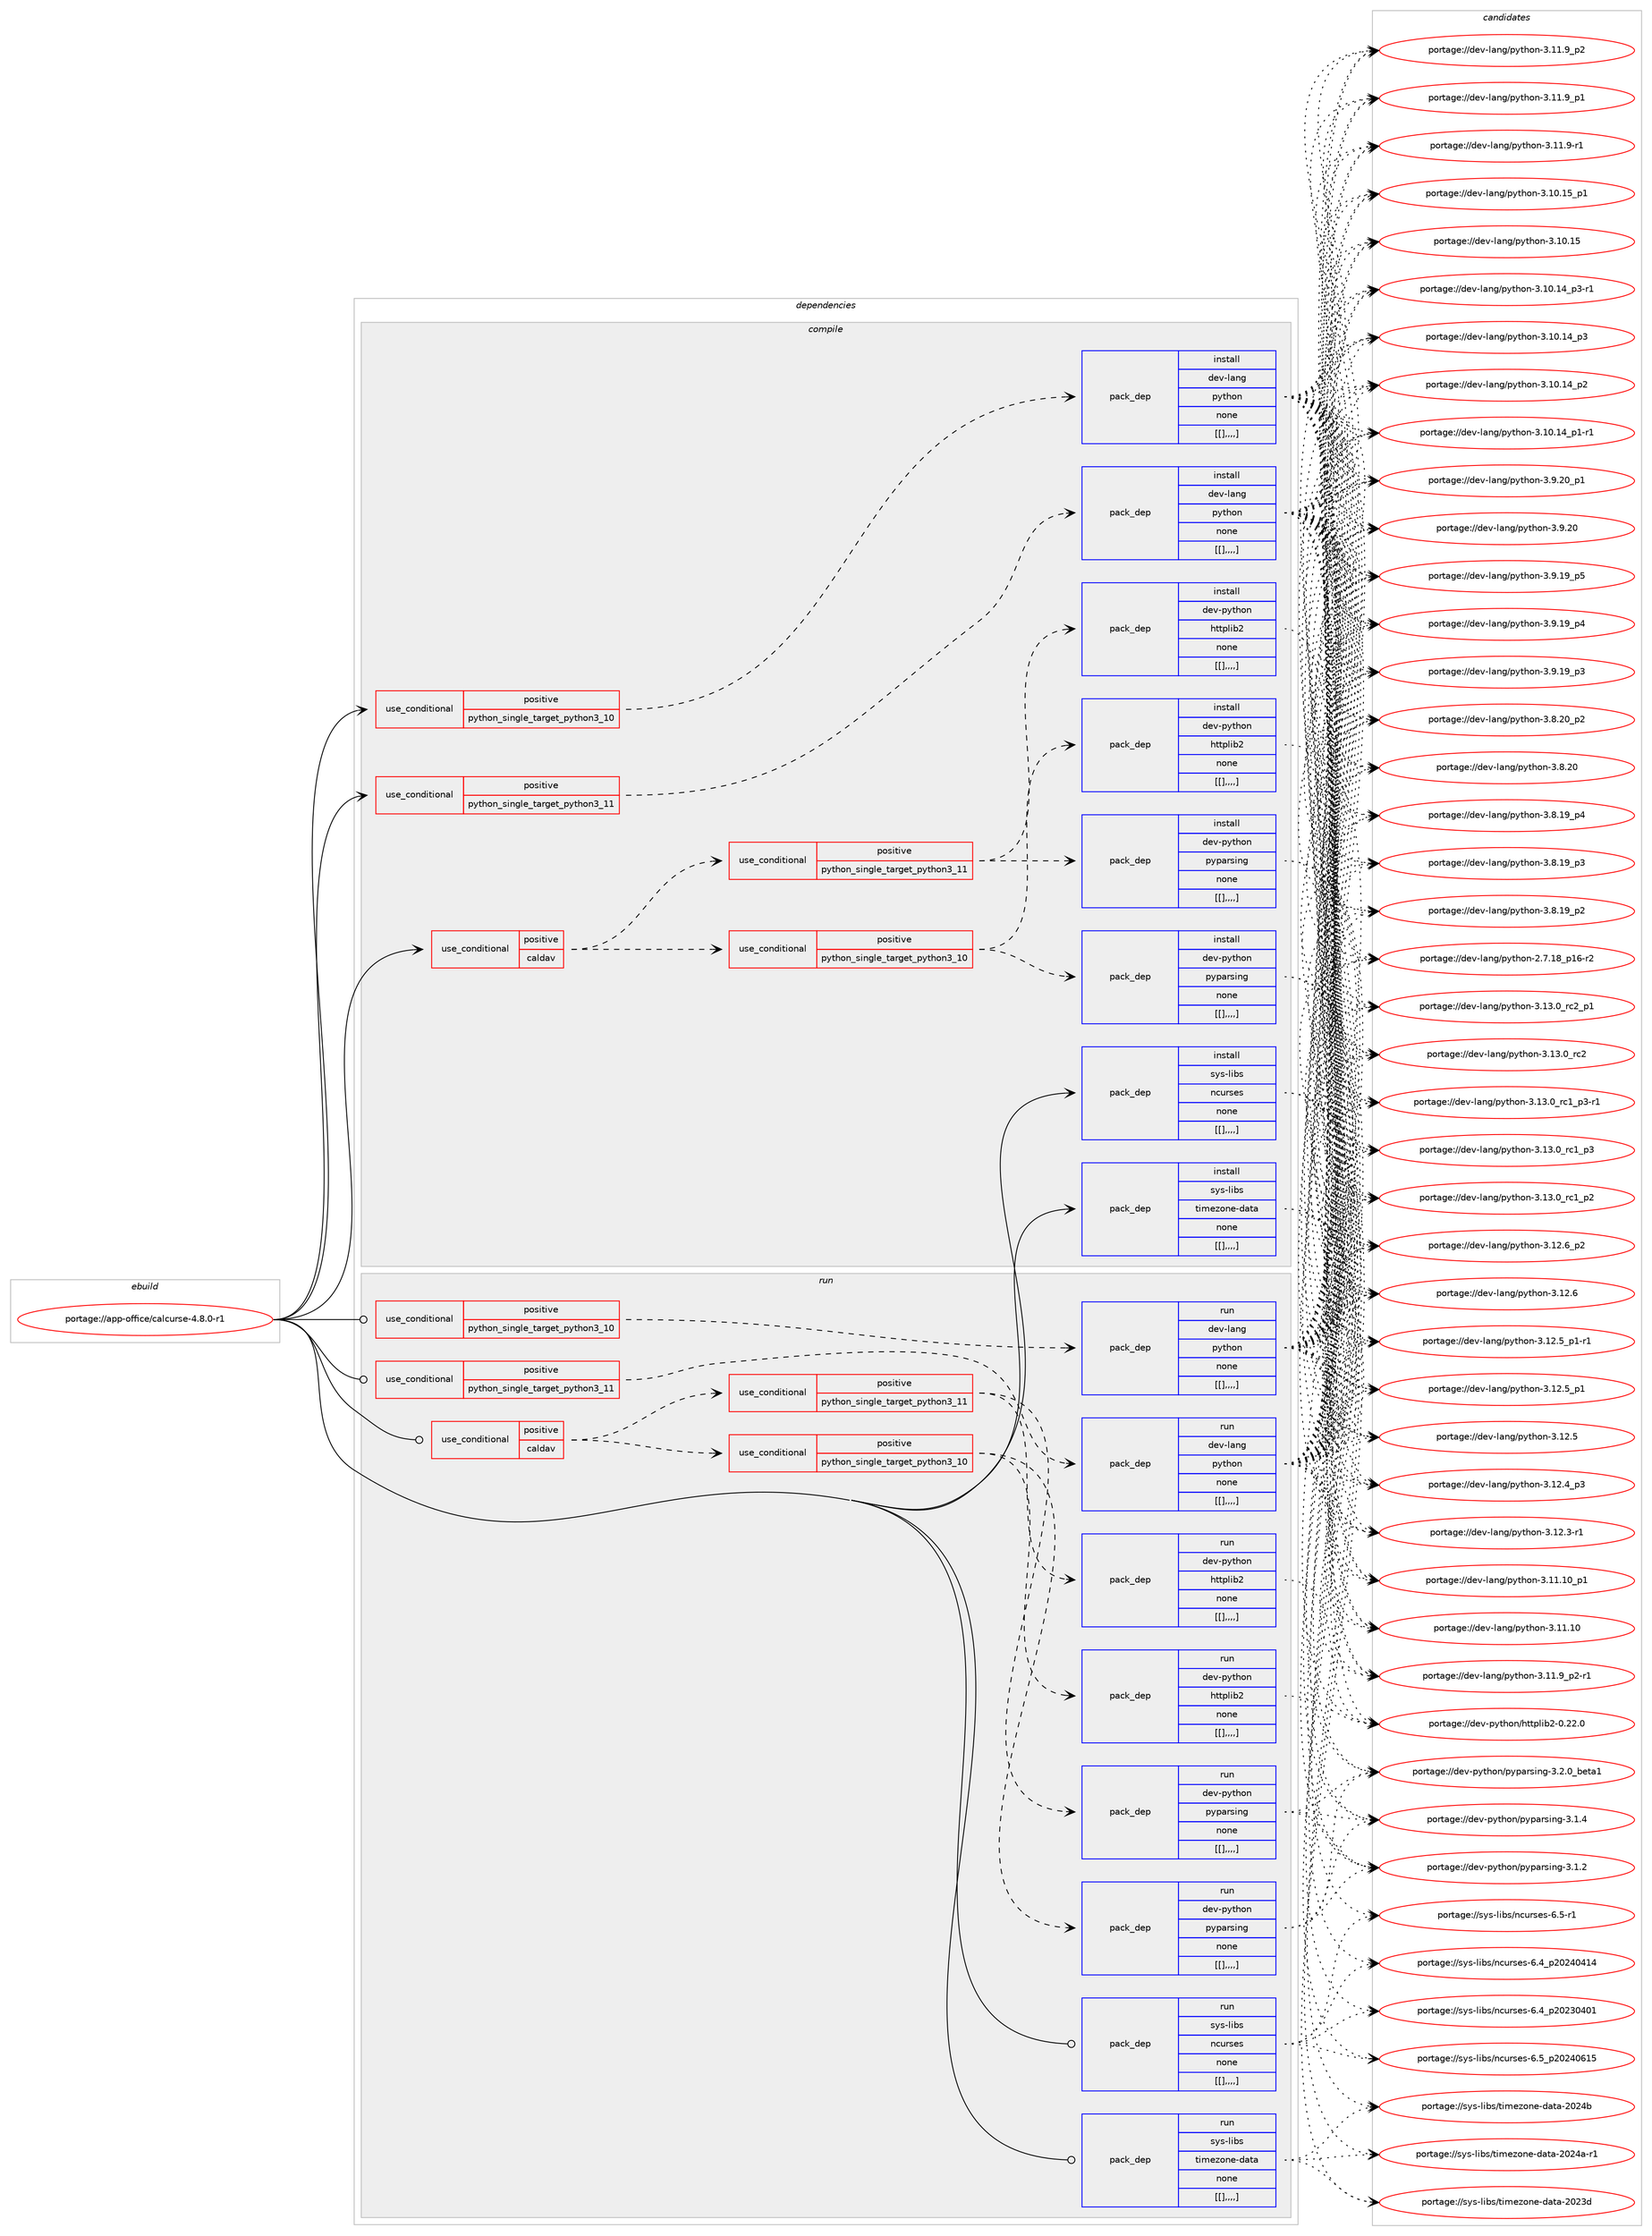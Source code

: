 digraph prolog {

# *************
# Graph options
# *************

newrank=true;
concentrate=true;
compound=true;
graph [rankdir=LR,fontname=Helvetica,fontsize=10,ranksep=1.5];#, ranksep=2.5, nodesep=0.2];
edge  [arrowhead=vee];
node  [fontname=Helvetica,fontsize=10];

# **********
# The ebuild
# **********

subgraph cluster_leftcol {
color=gray;
label=<<i>ebuild</i>>;
id [label="portage://app-office/calcurse-4.8.0-r1", color=red, width=4, href="../app-office/calcurse-4.8.0-r1.svg"];
}

# ****************
# The dependencies
# ****************

subgraph cluster_midcol {
color=gray;
label=<<i>dependencies</i>>;
subgraph cluster_compile {
fillcolor="#eeeeee";
style=filled;
label=<<i>compile</i>>;
subgraph cond13401 {
dependency45764 [label=<<TABLE BORDER="0" CELLBORDER="1" CELLSPACING="0" CELLPADDING="4"><TR><TD ROWSPAN="3" CELLPADDING="10">use_conditional</TD></TR><TR><TD>positive</TD></TR><TR><TD>caldav</TD></TR></TABLE>>, shape=none, color=red];
subgraph cond13402 {
dependency45765 [label=<<TABLE BORDER="0" CELLBORDER="1" CELLSPACING="0" CELLPADDING="4"><TR><TD ROWSPAN="3" CELLPADDING="10">use_conditional</TD></TR><TR><TD>positive</TD></TR><TR><TD>python_single_target_python3_10</TD></TR></TABLE>>, shape=none, color=red];
subgraph pack31955 {
dependency45766 [label=<<TABLE BORDER="0" CELLBORDER="1" CELLSPACING="0" CELLPADDING="4" WIDTH="220"><TR><TD ROWSPAN="6" CELLPADDING="30">pack_dep</TD></TR><TR><TD WIDTH="110">install</TD></TR><TR><TD>dev-python</TD></TR><TR><TD>httplib2</TD></TR><TR><TD>none</TD></TR><TR><TD>[[],,,,]</TD></TR></TABLE>>, shape=none, color=blue];
}
dependency45765:e -> dependency45766:w [weight=20,style="dashed",arrowhead="vee"];
subgraph pack31956 {
dependency45767 [label=<<TABLE BORDER="0" CELLBORDER="1" CELLSPACING="0" CELLPADDING="4" WIDTH="220"><TR><TD ROWSPAN="6" CELLPADDING="30">pack_dep</TD></TR><TR><TD WIDTH="110">install</TD></TR><TR><TD>dev-python</TD></TR><TR><TD>pyparsing</TD></TR><TR><TD>none</TD></TR><TR><TD>[[],,,,]</TD></TR></TABLE>>, shape=none, color=blue];
}
dependency45765:e -> dependency45767:w [weight=20,style="dashed",arrowhead="vee"];
}
dependency45764:e -> dependency45765:w [weight=20,style="dashed",arrowhead="vee"];
subgraph cond13403 {
dependency45768 [label=<<TABLE BORDER="0" CELLBORDER="1" CELLSPACING="0" CELLPADDING="4"><TR><TD ROWSPAN="3" CELLPADDING="10">use_conditional</TD></TR><TR><TD>positive</TD></TR><TR><TD>python_single_target_python3_11</TD></TR></TABLE>>, shape=none, color=red];
subgraph pack31957 {
dependency45769 [label=<<TABLE BORDER="0" CELLBORDER="1" CELLSPACING="0" CELLPADDING="4" WIDTH="220"><TR><TD ROWSPAN="6" CELLPADDING="30">pack_dep</TD></TR><TR><TD WIDTH="110">install</TD></TR><TR><TD>dev-python</TD></TR><TR><TD>httplib2</TD></TR><TR><TD>none</TD></TR><TR><TD>[[],,,,]</TD></TR></TABLE>>, shape=none, color=blue];
}
dependency45768:e -> dependency45769:w [weight=20,style="dashed",arrowhead="vee"];
subgraph pack31958 {
dependency45770 [label=<<TABLE BORDER="0" CELLBORDER="1" CELLSPACING="0" CELLPADDING="4" WIDTH="220"><TR><TD ROWSPAN="6" CELLPADDING="30">pack_dep</TD></TR><TR><TD WIDTH="110">install</TD></TR><TR><TD>dev-python</TD></TR><TR><TD>pyparsing</TD></TR><TR><TD>none</TD></TR><TR><TD>[[],,,,]</TD></TR></TABLE>>, shape=none, color=blue];
}
dependency45768:e -> dependency45770:w [weight=20,style="dashed",arrowhead="vee"];
}
dependency45764:e -> dependency45768:w [weight=20,style="dashed",arrowhead="vee"];
}
id:e -> dependency45764:w [weight=20,style="solid",arrowhead="vee"];
subgraph cond13404 {
dependency45771 [label=<<TABLE BORDER="0" CELLBORDER="1" CELLSPACING="0" CELLPADDING="4"><TR><TD ROWSPAN="3" CELLPADDING="10">use_conditional</TD></TR><TR><TD>positive</TD></TR><TR><TD>python_single_target_python3_10</TD></TR></TABLE>>, shape=none, color=red];
subgraph pack31959 {
dependency45772 [label=<<TABLE BORDER="0" CELLBORDER="1" CELLSPACING="0" CELLPADDING="4" WIDTH="220"><TR><TD ROWSPAN="6" CELLPADDING="30">pack_dep</TD></TR><TR><TD WIDTH="110">install</TD></TR><TR><TD>dev-lang</TD></TR><TR><TD>python</TD></TR><TR><TD>none</TD></TR><TR><TD>[[],,,,]</TD></TR></TABLE>>, shape=none, color=blue];
}
dependency45771:e -> dependency45772:w [weight=20,style="dashed",arrowhead="vee"];
}
id:e -> dependency45771:w [weight=20,style="solid",arrowhead="vee"];
subgraph cond13405 {
dependency45773 [label=<<TABLE BORDER="0" CELLBORDER="1" CELLSPACING="0" CELLPADDING="4"><TR><TD ROWSPAN="3" CELLPADDING="10">use_conditional</TD></TR><TR><TD>positive</TD></TR><TR><TD>python_single_target_python3_11</TD></TR></TABLE>>, shape=none, color=red];
subgraph pack31960 {
dependency45774 [label=<<TABLE BORDER="0" CELLBORDER="1" CELLSPACING="0" CELLPADDING="4" WIDTH="220"><TR><TD ROWSPAN="6" CELLPADDING="30">pack_dep</TD></TR><TR><TD WIDTH="110">install</TD></TR><TR><TD>dev-lang</TD></TR><TR><TD>python</TD></TR><TR><TD>none</TD></TR><TR><TD>[[],,,,]</TD></TR></TABLE>>, shape=none, color=blue];
}
dependency45773:e -> dependency45774:w [weight=20,style="dashed",arrowhead="vee"];
}
id:e -> dependency45773:w [weight=20,style="solid",arrowhead="vee"];
subgraph pack31961 {
dependency45775 [label=<<TABLE BORDER="0" CELLBORDER="1" CELLSPACING="0" CELLPADDING="4" WIDTH="220"><TR><TD ROWSPAN="6" CELLPADDING="30">pack_dep</TD></TR><TR><TD WIDTH="110">install</TD></TR><TR><TD>sys-libs</TD></TR><TR><TD>ncurses</TD></TR><TR><TD>none</TD></TR><TR><TD>[[],,,,]</TD></TR></TABLE>>, shape=none, color=blue];
}
id:e -> dependency45775:w [weight=20,style="solid",arrowhead="vee"];
subgraph pack31962 {
dependency45776 [label=<<TABLE BORDER="0" CELLBORDER="1" CELLSPACING="0" CELLPADDING="4" WIDTH="220"><TR><TD ROWSPAN="6" CELLPADDING="30">pack_dep</TD></TR><TR><TD WIDTH="110">install</TD></TR><TR><TD>sys-libs</TD></TR><TR><TD>timezone-data</TD></TR><TR><TD>none</TD></TR><TR><TD>[[],,,,]</TD></TR></TABLE>>, shape=none, color=blue];
}
id:e -> dependency45776:w [weight=20,style="solid",arrowhead="vee"];
}
subgraph cluster_compileandrun {
fillcolor="#eeeeee";
style=filled;
label=<<i>compile and run</i>>;
}
subgraph cluster_run {
fillcolor="#eeeeee";
style=filled;
label=<<i>run</i>>;
subgraph cond13406 {
dependency45777 [label=<<TABLE BORDER="0" CELLBORDER="1" CELLSPACING="0" CELLPADDING="4"><TR><TD ROWSPAN="3" CELLPADDING="10">use_conditional</TD></TR><TR><TD>positive</TD></TR><TR><TD>caldav</TD></TR></TABLE>>, shape=none, color=red];
subgraph cond13407 {
dependency45778 [label=<<TABLE BORDER="0" CELLBORDER="1" CELLSPACING="0" CELLPADDING="4"><TR><TD ROWSPAN="3" CELLPADDING="10">use_conditional</TD></TR><TR><TD>positive</TD></TR><TR><TD>python_single_target_python3_10</TD></TR></TABLE>>, shape=none, color=red];
subgraph pack31963 {
dependency45779 [label=<<TABLE BORDER="0" CELLBORDER="1" CELLSPACING="0" CELLPADDING="4" WIDTH="220"><TR><TD ROWSPAN="6" CELLPADDING="30">pack_dep</TD></TR><TR><TD WIDTH="110">run</TD></TR><TR><TD>dev-python</TD></TR><TR><TD>httplib2</TD></TR><TR><TD>none</TD></TR><TR><TD>[[],,,,]</TD></TR></TABLE>>, shape=none, color=blue];
}
dependency45778:e -> dependency45779:w [weight=20,style="dashed",arrowhead="vee"];
subgraph pack31964 {
dependency45780 [label=<<TABLE BORDER="0" CELLBORDER="1" CELLSPACING="0" CELLPADDING="4" WIDTH="220"><TR><TD ROWSPAN="6" CELLPADDING="30">pack_dep</TD></TR><TR><TD WIDTH="110">run</TD></TR><TR><TD>dev-python</TD></TR><TR><TD>pyparsing</TD></TR><TR><TD>none</TD></TR><TR><TD>[[],,,,]</TD></TR></TABLE>>, shape=none, color=blue];
}
dependency45778:e -> dependency45780:w [weight=20,style="dashed",arrowhead="vee"];
}
dependency45777:e -> dependency45778:w [weight=20,style="dashed",arrowhead="vee"];
subgraph cond13408 {
dependency45781 [label=<<TABLE BORDER="0" CELLBORDER="1" CELLSPACING="0" CELLPADDING="4"><TR><TD ROWSPAN="3" CELLPADDING="10">use_conditional</TD></TR><TR><TD>positive</TD></TR><TR><TD>python_single_target_python3_11</TD></TR></TABLE>>, shape=none, color=red];
subgraph pack31965 {
dependency45782 [label=<<TABLE BORDER="0" CELLBORDER="1" CELLSPACING="0" CELLPADDING="4" WIDTH="220"><TR><TD ROWSPAN="6" CELLPADDING="30">pack_dep</TD></TR><TR><TD WIDTH="110">run</TD></TR><TR><TD>dev-python</TD></TR><TR><TD>httplib2</TD></TR><TR><TD>none</TD></TR><TR><TD>[[],,,,]</TD></TR></TABLE>>, shape=none, color=blue];
}
dependency45781:e -> dependency45782:w [weight=20,style="dashed",arrowhead="vee"];
subgraph pack31966 {
dependency45783 [label=<<TABLE BORDER="0" CELLBORDER="1" CELLSPACING="0" CELLPADDING="4" WIDTH="220"><TR><TD ROWSPAN="6" CELLPADDING="30">pack_dep</TD></TR><TR><TD WIDTH="110">run</TD></TR><TR><TD>dev-python</TD></TR><TR><TD>pyparsing</TD></TR><TR><TD>none</TD></TR><TR><TD>[[],,,,]</TD></TR></TABLE>>, shape=none, color=blue];
}
dependency45781:e -> dependency45783:w [weight=20,style="dashed",arrowhead="vee"];
}
dependency45777:e -> dependency45781:w [weight=20,style="dashed",arrowhead="vee"];
}
id:e -> dependency45777:w [weight=20,style="solid",arrowhead="odot"];
subgraph cond13409 {
dependency45784 [label=<<TABLE BORDER="0" CELLBORDER="1" CELLSPACING="0" CELLPADDING="4"><TR><TD ROWSPAN="3" CELLPADDING="10">use_conditional</TD></TR><TR><TD>positive</TD></TR><TR><TD>python_single_target_python3_10</TD></TR></TABLE>>, shape=none, color=red];
subgraph pack31967 {
dependency45785 [label=<<TABLE BORDER="0" CELLBORDER="1" CELLSPACING="0" CELLPADDING="4" WIDTH="220"><TR><TD ROWSPAN="6" CELLPADDING="30">pack_dep</TD></TR><TR><TD WIDTH="110">run</TD></TR><TR><TD>dev-lang</TD></TR><TR><TD>python</TD></TR><TR><TD>none</TD></TR><TR><TD>[[],,,,]</TD></TR></TABLE>>, shape=none, color=blue];
}
dependency45784:e -> dependency45785:w [weight=20,style="dashed",arrowhead="vee"];
}
id:e -> dependency45784:w [weight=20,style="solid",arrowhead="odot"];
subgraph cond13410 {
dependency45786 [label=<<TABLE BORDER="0" CELLBORDER="1" CELLSPACING="0" CELLPADDING="4"><TR><TD ROWSPAN="3" CELLPADDING="10">use_conditional</TD></TR><TR><TD>positive</TD></TR><TR><TD>python_single_target_python3_11</TD></TR></TABLE>>, shape=none, color=red];
subgraph pack31968 {
dependency45787 [label=<<TABLE BORDER="0" CELLBORDER="1" CELLSPACING="0" CELLPADDING="4" WIDTH="220"><TR><TD ROWSPAN="6" CELLPADDING="30">pack_dep</TD></TR><TR><TD WIDTH="110">run</TD></TR><TR><TD>dev-lang</TD></TR><TR><TD>python</TD></TR><TR><TD>none</TD></TR><TR><TD>[[],,,,]</TD></TR></TABLE>>, shape=none, color=blue];
}
dependency45786:e -> dependency45787:w [weight=20,style="dashed",arrowhead="vee"];
}
id:e -> dependency45786:w [weight=20,style="solid",arrowhead="odot"];
subgraph pack31969 {
dependency45788 [label=<<TABLE BORDER="0" CELLBORDER="1" CELLSPACING="0" CELLPADDING="4" WIDTH="220"><TR><TD ROWSPAN="6" CELLPADDING="30">pack_dep</TD></TR><TR><TD WIDTH="110">run</TD></TR><TR><TD>sys-libs</TD></TR><TR><TD>ncurses</TD></TR><TR><TD>none</TD></TR><TR><TD>[[],,,,]</TD></TR></TABLE>>, shape=none, color=blue];
}
id:e -> dependency45788:w [weight=20,style="solid",arrowhead="odot"];
subgraph pack31970 {
dependency45789 [label=<<TABLE BORDER="0" CELLBORDER="1" CELLSPACING="0" CELLPADDING="4" WIDTH="220"><TR><TD ROWSPAN="6" CELLPADDING="30">pack_dep</TD></TR><TR><TD WIDTH="110">run</TD></TR><TR><TD>sys-libs</TD></TR><TR><TD>timezone-data</TD></TR><TR><TD>none</TD></TR><TR><TD>[[],,,,]</TD></TR></TABLE>>, shape=none, color=blue];
}
id:e -> dependency45789:w [weight=20,style="solid",arrowhead="odot"];
}
}

# **************
# The candidates
# **************

subgraph cluster_choices {
rank=same;
color=gray;
label=<<i>candidates</i>>;

subgraph choice31955 {
color=black;
nodesep=1;
choice1001011184511212111610411111047104116116112108105985045484650504648 [label="portage://dev-python/httplib2-0.22.0", color=red, width=4,href="../dev-python/httplib2-0.22.0.svg"];
dependency45766:e -> choice1001011184511212111610411111047104116116112108105985045484650504648:w [style=dotted,weight="100"];
}
subgraph choice31956 {
color=black;
nodesep=1;
choice10010111845112121116104111110471121211129711411510511010345514650464895981011169749 [label="portage://dev-python/pyparsing-3.2.0_beta1", color=red, width=4,href="../dev-python/pyparsing-3.2.0_beta1.svg"];
choice100101118451121211161041111104711212111297114115105110103455146494652 [label="portage://dev-python/pyparsing-3.1.4", color=red, width=4,href="../dev-python/pyparsing-3.1.4.svg"];
choice100101118451121211161041111104711212111297114115105110103455146494650 [label="portage://dev-python/pyparsing-3.1.2", color=red, width=4,href="../dev-python/pyparsing-3.1.2.svg"];
dependency45767:e -> choice10010111845112121116104111110471121211129711411510511010345514650464895981011169749:w [style=dotted,weight="100"];
dependency45767:e -> choice100101118451121211161041111104711212111297114115105110103455146494652:w [style=dotted,weight="100"];
dependency45767:e -> choice100101118451121211161041111104711212111297114115105110103455146494650:w [style=dotted,weight="100"];
}
subgraph choice31957 {
color=black;
nodesep=1;
choice1001011184511212111610411111047104116116112108105985045484650504648 [label="portage://dev-python/httplib2-0.22.0", color=red, width=4,href="../dev-python/httplib2-0.22.0.svg"];
dependency45769:e -> choice1001011184511212111610411111047104116116112108105985045484650504648:w [style=dotted,weight="100"];
}
subgraph choice31958 {
color=black;
nodesep=1;
choice10010111845112121116104111110471121211129711411510511010345514650464895981011169749 [label="portage://dev-python/pyparsing-3.2.0_beta1", color=red, width=4,href="../dev-python/pyparsing-3.2.0_beta1.svg"];
choice100101118451121211161041111104711212111297114115105110103455146494652 [label="portage://dev-python/pyparsing-3.1.4", color=red, width=4,href="../dev-python/pyparsing-3.1.4.svg"];
choice100101118451121211161041111104711212111297114115105110103455146494650 [label="portage://dev-python/pyparsing-3.1.2", color=red, width=4,href="../dev-python/pyparsing-3.1.2.svg"];
dependency45770:e -> choice10010111845112121116104111110471121211129711411510511010345514650464895981011169749:w [style=dotted,weight="100"];
dependency45770:e -> choice100101118451121211161041111104711212111297114115105110103455146494652:w [style=dotted,weight="100"];
dependency45770:e -> choice100101118451121211161041111104711212111297114115105110103455146494650:w [style=dotted,weight="100"];
}
subgraph choice31959 {
color=black;
nodesep=1;
choice100101118451089711010347112121116104111110455146495146489511499509511249 [label="portage://dev-lang/python-3.13.0_rc2_p1", color=red, width=4,href="../dev-lang/python-3.13.0_rc2_p1.svg"];
choice10010111845108971101034711212111610411111045514649514648951149950 [label="portage://dev-lang/python-3.13.0_rc2", color=red, width=4,href="../dev-lang/python-3.13.0_rc2.svg"];
choice1001011184510897110103471121211161041111104551464951464895114994995112514511449 [label="portage://dev-lang/python-3.13.0_rc1_p3-r1", color=red, width=4,href="../dev-lang/python-3.13.0_rc1_p3-r1.svg"];
choice100101118451089711010347112121116104111110455146495146489511499499511251 [label="portage://dev-lang/python-3.13.0_rc1_p3", color=red, width=4,href="../dev-lang/python-3.13.0_rc1_p3.svg"];
choice100101118451089711010347112121116104111110455146495146489511499499511250 [label="portage://dev-lang/python-3.13.0_rc1_p2", color=red, width=4,href="../dev-lang/python-3.13.0_rc1_p2.svg"];
choice100101118451089711010347112121116104111110455146495046549511250 [label="portage://dev-lang/python-3.12.6_p2", color=red, width=4,href="../dev-lang/python-3.12.6_p2.svg"];
choice10010111845108971101034711212111610411111045514649504654 [label="portage://dev-lang/python-3.12.6", color=red, width=4,href="../dev-lang/python-3.12.6.svg"];
choice1001011184510897110103471121211161041111104551464950465395112494511449 [label="portage://dev-lang/python-3.12.5_p1-r1", color=red, width=4,href="../dev-lang/python-3.12.5_p1-r1.svg"];
choice100101118451089711010347112121116104111110455146495046539511249 [label="portage://dev-lang/python-3.12.5_p1", color=red, width=4,href="../dev-lang/python-3.12.5_p1.svg"];
choice10010111845108971101034711212111610411111045514649504653 [label="portage://dev-lang/python-3.12.5", color=red, width=4,href="../dev-lang/python-3.12.5.svg"];
choice100101118451089711010347112121116104111110455146495046529511251 [label="portage://dev-lang/python-3.12.4_p3", color=red, width=4,href="../dev-lang/python-3.12.4_p3.svg"];
choice100101118451089711010347112121116104111110455146495046514511449 [label="portage://dev-lang/python-3.12.3-r1", color=red, width=4,href="../dev-lang/python-3.12.3-r1.svg"];
choice10010111845108971101034711212111610411111045514649494649489511249 [label="portage://dev-lang/python-3.11.10_p1", color=red, width=4,href="../dev-lang/python-3.11.10_p1.svg"];
choice1001011184510897110103471121211161041111104551464949464948 [label="portage://dev-lang/python-3.11.10", color=red, width=4,href="../dev-lang/python-3.11.10.svg"];
choice1001011184510897110103471121211161041111104551464949465795112504511449 [label="portage://dev-lang/python-3.11.9_p2-r1", color=red, width=4,href="../dev-lang/python-3.11.9_p2-r1.svg"];
choice100101118451089711010347112121116104111110455146494946579511250 [label="portage://dev-lang/python-3.11.9_p2", color=red, width=4,href="../dev-lang/python-3.11.9_p2.svg"];
choice100101118451089711010347112121116104111110455146494946579511249 [label="portage://dev-lang/python-3.11.9_p1", color=red, width=4,href="../dev-lang/python-3.11.9_p1.svg"];
choice100101118451089711010347112121116104111110455146494946574511449 [label="portage://dev-lang/python-3.11.9-r1", color=red, width=4,href="../dev-lang/python-3.11.9-r1.svg"];
choice10010111845108971101034711212111610411111045514649484649539511249 [label="portage://dev-lang/python-3.10.15_p1", color=red, width=4,href="../dev-lang/python-3.10.15_p1.svg"];
choice1001011184510897110103471121211161041111104551464948464953 [label="portage://dev-lang/python-3.10.15", color=red, width=4,href="../dev-lang/python-3.10.15.svg"];
choice100101118451089711010347112121116104111110455146494846495295112514511449 [label="portage://dev-lang/python-3.10.14_p3-r1", color=red, width=4,href="../dev-lang/python-3.10.14_p3-r1.svg"];
choice10010111845108971101034711212111610411111045514649484649529511251 [label="portage://dev-lang/python-3.10.14_p3", color=red, width=4,href="../dev-lang/python-3.10.14_p3.svg"];
choice10010111845108971101034711212111610411111045514649484649529511250 [label="portage://dev-lang/python-3.10.14_p2", color=red, width=4,href="../dev-lang/python-3.10.14_p2.svg"];
choice100101118451089711010347112121116104111110455146494846495295112494511449 [label="portage://dev-lang/python-3.10.14_p1-r1", color=red, width=4,href="../dev-lang/python-3.10.14_p1-r1.svg"];
choice100101118451089711010347112121116104111110455146574650489511249 [label="portage://dev-lang/python-3.9.20_p1", color=red, width=4,href="../dev-lang/python-3.9.20_p1.svg"];
choice10010111845108971101034711212111610411111045514657465048 [label="portage://dev-lang/python-3.9.20", color=red, width=4,href="../dev-lang/python-3.9.20.svg"];
choice100101118451089711010347112121116104111110455146574649579511253 [label="portage://dev-lang/python-3.9.19_p5", color=red, width=4,href="../dev-lang/python-3.9.19_p5.svg"];
choice100101118451089711010347112121116104111110455146574649579511252 [label="portage://dev-lang/python-3.9.19_p4", color=red, width=4,href="../dev-lang/python-3.9.19_p4.svg"];
choice100101118451089711010347112121116104111110455146574649579511251 [label="portage://dev-lang/python-3.9.19_p3", color=red, width=4,href="../dev-lang/python-3.9.19_p3.svg"];
choice100101118451089711010347112121116104111110455146564650489511250 [label="portage://dev-lang/python-3.8.20_p2", color=red, width=4,href="../dev-lang/python-3.8.20_p2.svg"];
choice10010111845108971101034711212111610411111045514656465048 [label="portage://dev-lang/python-3.8.20", color=red, width=4,href="../dev-lang/python-3.8.20.svg"];
choice100101118451089711010347112121116104111110455146564649579511252 [label="portage://dev-lang/python-3.8.19_p4", color=red, width=4,href="../dev-lang/python-3.8.19_p4.svg"];
choice100101118451089711010347112121116104111110455146564649579511251 [label="portage://dev-lang/python-3.8.19_p3", color=red, width=4,href="../dev-lang/python-3.8.19_p3.svg"];
choice100101118451089711010347112121116104111110455146564649579511250 [label="portage://dev-lang/python-3.8.19_p2", color=red, width=4,href="../dev-lang/python-3.8.19_p2.svg"];
choice100101118451089711010347112121116104111110455046554649569511249544511450 [label="portage://dev-lang/python-2.7.18_p16-r2", color=red, width=4,href="../dev-lang/python-2.7.18_p16-r2.svg"];
dependency45772:e -> choice100101118451089711010347112121116104111110455146495146489511499509511249:w [style=dotted,weight="100"];
dependency45772:e -> choice10010111845108971101034711212111610411111045514649514648951149950:w [style=dotted,weight="100"];
dependency45772:e -> choice1001011184510897110103471121211161041111104551464951464895114994995112514511449:w [style=dotted,weight="100"];
dependency45772:e -> choice100101118451089711010347112121116104111110455146495146489511499499511251:w [style=dotted,weight="100"];
dependency45772:e -> choice100101118451089711010347112121116104111110455146495146489511499499511250:w [style=dotted,weight="100"];
dependency45772:e -> choice100101118451089711010347112121116104111110455146495046549511250:w [style=dotted,weight="100"];
dependency45772:e -> choice10010111845108971101034711212111610411111045514649504654:w [style=dotted,weight="100"];
dependency45772:e -> choice1001011184510897110103471121211161041111104551464950465395112494511449:w [style=dotted,weight="100"];
dependency45772:e -> choice100101118451089711010347112121116104111110455146495046539511249:w [style=dotted,weight="100"];
dependency45772:e -> choice10010111845108971101034711212111610411111045514649504653:w [style=dotted,weight="100"];
dependency45772:e -> choice100101118451089711010347112121116104111110455146495046529511251:w [style=dotted,weight="100"];
dependency45772:e -> choice100101118451089711010347112121116104111110455146495046514511449:w [style=dotted,weight="100"];
dependency45772:e -> choice10010111845108971101034711212111610411111045514649494649489511249:w [style=dotted,weight="100"];
dependency45772:e -> choice1001011184510897110103471121211161041111104551464949464948:w [style=dotted,weight="100"];
dependency45772:e -> choice1001011184510897110103471121211161041111104551464949465795112504511449:w [style=dotted,weight="100"];
dependency45772:e -> choice100101118451089711010347112121116104111110455146494946579511250:w [style=dotted,weight="100"];
dependency45772:e -> choice100101118451089711010347112121116104111110455146494946579511249:w [style=dotted,weight="100"];
dependency45772:e -> choice100101118451089711010347112121116104111110455146494946574511449:w [style=dotted,weight="100"];
dependency45772:e -> choice10010111845108971101034711212111610411111045514649484649539511249:w [style=dotted,weight="100"];
dependency45772:e -> choice1001011184510897110103471121211161041111104551464948464953:w [style=dotted,weight="100"];
dependency45772:e -> choice100101118451089711010347112121116104111110455146494846495295112514511449:w [style=dotted,weight="100"];
dependency45772:e -> choice10010111845108971101034711212111610411111045514649484649529511251:w [style=dotted,weight="100"];
dependency45772:e -> choice10010111845108971101034711212111610411111045514649484649529511250:w [style=dotted,weight="100"];
dependency45772:e -> choice100101118451089711010347112121116104111110455146494846495295112494511449:w [style=dotted,weight="100"];
dependency45772:e -> choice100101118451089711010347112121116104111110455146574650489511249:w [style=dotted,weight="100"];
dependency45772:e -> choice10010111845108971101034711212111610411111045514657465048:w [style=dotted,weight="100"];
dependency45772:e -> choice100101118451089711010347112121116104111110455146574649579511253:w [style=dotted,weight="100"];
dependency45772:e -> choice100101118451089711010347112121116104111110455146574649579511252:w [style=dotted,weight="100"];
dependency45772:e -> choice100101118451089711010347112121116104111110455146574649579511251:w [style=dotted,weight="100"];
dependency45772:e -> choice100101118451089711010347112121116104111110455146564650489511250:w [style=dotted,weight="100"];
dependency45772:e -> choice10010111845108971101034711212111610411111045514656465048:w [style=dotted,weight="100"];
dependency45772:e -> choice100101118451089711010347112121116104111110455146564649579511252:w [style=dotted,weight="100"];
dependency45772:e -> choice100101118451089711010347112121116104111110455146564649579511251:w [style=dotted,weight="100"];
dependency45772:e -> choice100101118451089711010347112121116104111110455146564649579511250:w [style=dotted,weight="100"];
dependency45772:e -> choice100101118451089711010347112121116104111110455046554649569511249544511450:w [style=dotted,weight="100"];
}
subgraph choice31960 {
color=black;
nodesep=1;
choice100101118451089711010347112121116104111110455146495146489511499509511249 [label="portage://dev-lang/python-3.13.0_rc2_p1", color=red, width=4,href="../dev-lang/python-3.13.0_rc2_p1.svg"];
choice10010111845108971101034711212111610411111045514649514648951149950 [label="portage://dev-lang/python-3.13.0_rc2", color=red, width=4,href="../dev-lang/python-3.13.0_rc2.svg"];
choice1001011184510897110103471121211161041111104551464951464895114994995112514511449 [label="portage://dev-lang/python-3.13.0_rc1_p3-r1", color=red, width=4,href="../dev-lang/python-3.13.0_rc1_p3-r1.svg"];
choice100101118451089711010347112121116104111110455146495146489511499499511251 [label="portage://dev-lang/python-3.13.0_rc1_p3", color=red, width=4,href="../dev-lang/python-3.13.0_rc1_p3.svg"];
choice100101118451089711010347112121116104111110455146495146489511499499511250 [label="portage://dev-lang/python-3.13.0_rc1_p2", color=red, width=4,href="../dev-lang/python-3.13.0_rc1_p2.svg"];
choice100101118451089711010347112121116104111110455146495046549511250 [label="portage://dev-lang/python-3.12.6_p2", color=red, width=4,href="../dev-lang/python-3.12.6_p2.svg"];
choice10010111845108971101034711212111610411111045514649504654 [label="portage://dev-lang/python-3.12.6", color=red, width=4,href="../dev-lang/python-3.12.6.svg"];
choice1001011184510897110103471121211161041111104551464950465395112494511449 [label="portage://dev-lang/python-3.12.5_p1-r1", color=red, width=4,href="../dev-lang/python-3.12.5_p1-r1.svg"];
choice100101118451089711010347112121116104111110455146495046539511249 [label="portage://dev-lang/python-3.12.5_p1", color=red, width=4,href="../dev-lang/python-3.12.5_p1.svg"];
choice10010111845108971101034711212111610411111045514649504653 [label="portage://dev-lang/python-3.12.5", color=red, width=4,href="../dev-lang/python-3.12.5.svg"];
choice100101118451089711010347112121116104111110455146495046529511251 [label="portage://dev-lang/python-3.12.4_p3", color=red, width=4,href="../dev-lang/python-3.12.4_p3.svg"];
choice100101118451089711010347112121116104111110455146495046514511449 [label="portage://dev-lang/python-3.12.3-r1", color=red, width=4,href="../dev-lang/python-3.12.3-r1.svg"];
choice10010111845108971101034711212111610411111045514649494649489511249 [label="portage://dev-lang/python-3.11.10_p1", color=red, width=4,href="../dev-lang/python-3.11.10_p1.svg"];
choice1001011184510897110103471121211161041111104551464949464948 [label="portage://dev-lang/python-3.11.10", color=red, width=4,href="../dev-lang/python-3.11.10.svg"];
choice1001011184510897110103471121211161041111104551464949465795112504511449 [label="portage://dev-lang/python-3.11.9_p2-r1", color=red, width=4,href="../dev-lang/python-3.11.9_p2-r1.svg"];
choice100101118451089711010347112121116104111110455146494946579511250 [label="portage://dev-lang/python-3.11.9_p2", color=red, width=4,href="../dev-lang/python-3.11.9_p2.svg"];
choice100101118451089711010347112121116104111110455146494946579511249 [label="portage://dev-lang/python-3.11.9_p1", color=red, width=4,href="../dev-lang/python-3.11.9_p1.svg"];
choice100101118451089711010347112121116104111110455146494946574511449 [label="portage://dev-lang/python-3.11.9-r1", color=red, width=4,href="../dev-lang/python-3.11.9-r1.svg"];
choice10010111845108971101034711212111610411111045514649484649539511249 [label="portage://dev-lang/python-3.10.15_p1", color=red, width=4,href="../dev-lang/python-3.10.15_p1.svg"];
choice1001011184510897110103471121211161041111104551464948464953 [label="portage://dev-lang/python-3.10.15", color=red, width=4,href="../dev-lang/python-3.10.15.svg"];
choice100101118451089711010347112121116104111110455146494846495295112514511449 [label="portage://dev-lang/python-3.10.14_p3-r1", color=red, width=4,href="../dev-lang/python-3.10.14_p3-r1.svg"];
choice10010111845108971101034711212111610411111045514649484649529511251 [label="portage://dev-lang/python-3.10.14_p3", color=red, width=4,href="../dev-lang/python-3.10.14_p3.svg"];
choice10010111845108971101034711212111610411111045514649484649529511250 [label="portage://dev-lang/python-3.10.14_p2", color=red, width=4,href="../dev-lang/python-3.10.14_p2.svg"];
choice100101118451089711010347112121116104111110455146494846495295112494511449 [label="portage://dev-lang/python-3.10.14_p1-r1", color=red, width=4,href="../dev-lang/python-3.10.14_p1-r1.svg"];
choice100101118451089711010347112121116104111110455146574650489511249 [label="portage://dev-lang/python-3.9.20_p1", color=red, width=4,href="../dev-lang/python-3.9.20_p1.svg"];
choice10010111845108971101034711212111610411111045514657465048 [label="portage://dev-lang/python-3.9.20", color=red, width=4,href="../dev-lang/python-3.9.20.svg"];
choice100101118451089711010347112121116104111110455146574649579511253 [label="portage://dev-lang/python-3.9.19_p5", color=red, width=4,href="../dev-lang/python-3.9.19_p5.svg"];
choice100101118451089711010347112121116104111110455146574649579511252 [label="portage://dev-lang/python-3.9.19_p4", color=red, width=4,href="../dev-lang/python-3.9.19_p4.svg"];
choice100101118451089711010347112121116104111110455146574649579511251 [label="portage://dev-lang/python-3.9.19_p3", color=red, width=4,href="../dev-lang/python-3.9.19_p3.svg"];
choice100101118451089711010347112121116104111110455146564650489511250 [label="portage://dev-lang/python-3.8.20_p2", color=red, width=4,href="../dev-lang/python-3.8.20_p2.svg"];
choice10010111845108971101034711212111610411111045514656465048 [label="portage://dev-lang/python-3.8.20", color=red, width=4,href="../dev-lang/python-3.8.20.svg"];
choice100101118451089711010347112121116104111110455146564649579511252 [label="portage://dev-lang/python-3.8.19_p4", color=red, width=4,href="../dev-lang/python-3.8.19_p4.svg"];
choice100101118451089711010347112121116104111110455146564649579511251 [label="portage://dev-lang/python-3.8.19_p3", color=red, width=4,href="../dev-lang/python-3.8.19_p3.svg"];
choice100101118451089711010347112121116104111110455146564649579511250 [label="portage://dev-lang/python-3.8.19_p2", color=red, width=4,href="../dev-lang/python-3.8.19_p2.svg"];
choice100101118451089711010347112121116104111110455046554649569511249544511450 [label="portage://dev-lang/python-2.7.18_p16-r2", color=red, width=4,href="../dev-lang/python-2.7.18_p16-r2.svg"];
dependency45774:e -> choice100101118451089711010347112121116104111110455146495146489511499509511249:w [style=dotted,weight="100"];
dependency45774:e -> choice10010111845108971101034711212111610411111045514649514648951149950:w [style=dotted,weight="100"];
dependency45774:e -> choice1001011184510897110103471121211161041111104551464951464895114994995112514511449:w [style=dotted,weight="100"];
dependency45774:e -> choice100101118451089711010347112121116104111110455146495146489511499499511251:w [style=dotted,weight="100"];
dependency45774:e -> choice100101118451089711010347112121116104111110455146495146489511499499511250:w [style=dotted,weight="100"];
dependency45774:e -> choice100101118451089711010347112121116104111110455146495046549511250:w [style=dotted,weight="100"];
dependency45774:e -> choice10010111845108971101034711212111610411111045514649504654:w [style=dotted,weight="100"];
dependency45774:e -> choice1001011184510897110103471121211161041111104551464950465395112494511449:w [style=dotted,weight="100"];
dependency45774:e -> choice100101118451089711010347112121116104111110455146495046539511249:w [style=dotted,weight="100"];
dependency45774:e -> choice10010111845108971101034711212111610411111045514649504653:w [style=dotted,weight="100"];
dependency45774:e -> choice100101118451089711010347112121116104111110455146495046529511251:w [style=dotted,weight="100"];
dependency45774:e -> choice100101118451089711010347112121116104111110455146495046514511449:w [style=dotted,weight="100"];
dependency45774:e -> choice10010111845108971101034711212111610411111045514649494649489511249:w [style=dotted,weight="100"];
dependency45774:e -> choice1001011184510897110103471121211161041111104551464949464948:w [style=dotted,weight="100"];
dependency45774:e -> choice1001011184510897110103471121211161041111104551464949465795112504511449:w [style=dotted,weight="100"];
dependency45774:e -> choice100101118451089711010347112121116104111110455146494946579511250:w [style=dotted,weight="100"];
dependency45774:e -> choice100101118451089711010347112121116104111110455146494946579511249:w [style=dotted,weight="100"];
dependency45774:e -> choice100101118451089711010347112121116104111110455146494946574511449:w [style=dotted,weight="100"];
dependency45774:e -> choice10010111845108971101034711212111610411111045514649484649539511249:w [style=dotted,weight="100"];
dependency45774:e -> choice1001011184510897110103471121211161041111104551464948464953:w [style=dotted,weight="100"];
dependency45774:e -> choice100101118451089711010347112121116104111110455146494846495295112514511449:w [style=dotted,weight="100"];
dependency45774:e -> choice10010111845108971101034711212111610411111045514649484649529511251:w [style=dotted,weight="100"];
dependency45774:e -> choice10010111845108971101034711212111610411111045514649484649529511250:w [style=dotted,weight="100"];
dependency45774:e -> choice100101118451089711010347112121116104111110455146494846495295112494511449:w [style=dotted,weight="100"];
dependency45774:e -> choice100101118451089711010347112121116104111110455146574650489511249:w [style=dotted,weight="100"];
dependency45774:e -> choice10010111845108971101034711212111610411111045514657465048:w [style=dotted,weight="100"];
dependency45774:e -> choice100101118451089711010347112121116104111110455146574649579511253:w [style=dotted,weight="100"];
dependency45774:e -> choice100101118451089711010347112121116104111110455146574649579511252:w [style=dotted,weight="100"];
dependency45774:e -> choice100101118451089711010347112121116104111110455146574649579511251:w [style=dotted,weight="100"];
dependency45774:e -> choice100101118451089711010347112121116104111110455146564650489511250:w [style=dotted,weight="100"];
dependency45774:e -> choice10010111845108971101034711212111610411111045514656465048:w [style=dotted,weight="100"];
dependency45774:e -> choice100101118451089711010347112121116104111110455146564649579511252:w [style=dotted,weight="100"];
dependency45774:e -> choice100101118451089711010347112121116104111110455146564649579511251:w [style=dotted,weight="100"];
dependency45774:e -> choice100101118451089711010347112121116104111110455146564649579511250:w [style=dotted,weight="100"];
dependency45774:e -> choice100101118451089711010347112121116104111110455046554649569511249544511450:w [style=dotted,weight="100"];
}
subgraph choice31961 {
color=black;
nodesep=1;
choice1151211154510810598115471109911711411510111545544653951125048505248544953 [label="portage://sys-libs/ncurses-6.5_p20240615", color=red, width=4,href="../sys-libs/ncurses-6.5_p20240615.svg"];
choice11512111545108105981154711099117114115101115455446534511449 [label="portage://sys-libs/ncurses-6.5-r1", color=red, width=4,href="../sys-libs/ncurses-6.5-r1.svg"];
choice1151211154510810598115471109911711411510111545544652951125048505248524952 [label="portage://sys-libs/ncurses-6.4_p20240414", color=red, width=4,href="../sys-libs/ncurses-6.4_p20240414.svg"];
choice1151211154510810598115471109911711411510111545544652951125048505148524849 [label="portage://sys-libs/ncurses-6.4_p20230401", color=red, width=4,href="../sys-libs/ncurses-6.4_p20230401.svg"];
dependency45775:e -> choice1151211154510810598115471109911711411510111545544653951125048505248544953:w [style=dotted,weight="100"];
dependency45775:e -> choice11512111545108105981154711099117114115101115455446534511449:w [style=dotted,weight="100"];
dependency45775:e -> choice1151211154510810598115471109911711411510111545544652951125048505248524952:w [style=dotted,weight="100"];
dependency45775:e -> choice1151211154510810598115471109911711411510111545544652951125048505148524849:w [style=dotted,weight="100"];
}
subgraph choice31962 {
color=black;
nodesep=1;
choice115121115451081059811547116105109101122111110101451009711697455048505298 [label="portage://sys-libs/timezone-data-2024b", color=red, width=4,href="../sys-libs/timezone-data-2024b.svg"];
choice1151211154510810598115471161051091011221111101014510097116974550485052974511449 [label="portage://sys-libs/timezone-data-2024a-r1", color=red, width=4,href="../sys-libs/timezone-data-2024a-r1.svg"];
choice1151211154510810598115471161051091011221111101014510097116974550485051100 [label="portage://sys-libs/timezone-data-2023d", color=red, width=4,href="../sys-libs/timezone-data-2023d.svg"];
dependency45776:e -> choice115121115451081059811547116105109101122111110101451009711697455048505298:w [style=dotted,weight="100"];
dependency45776:e -> choice1151211154510810598115471161051091011221111101014510097116974550485052974511449:w [style=dotted,weight="100"];
dependency45776:e -> choice1151211154510810598115471161051091011221111101014510097116974550485051100:w [style=dotted,weight="100"];
}
subgraph choice31963 {
color=black;
nodesep=1;
choice1001011184511212111610411111047104116116112108105985045484650504648 [label="portage://dev-python/httplib2-0.22.0", color=red, width=4,href="../dev-python/httplib2-0.22.0.svg"];
dependency45779:e -> choice1001011184511212111610411111047104116116112108105985045484650504648:w [style=dotted,weight="100"];
}
subgraph choice31964 {
color=black;
nodesep=1;
choice10010111845112121116104111110471121211129711411510511010345514650464895981011169749 [label="portage://dev-python/pyparsing-3.2.0_beta1", color=red, width=4,href="../dev-python/pyparsing-3.2.0_beta1.svg"];
choice100101118451121211161041111104711212111297114115105110103455146494652 [label="portage://dev-python/pyparsing-3.1.4", color=red, width=4,href="../dev-python/pyparsing-3.1.4.svg"];
choice100101118451121211161041111104711212111297114115105110103455146494650 [label="portage://dev-python/pyparsing-3.1.2", color=red, width=4,href="../dev-python/pyparsing-3.1.2.svg"];
dependency45780:e -> choice10010111845112121116104111110471121211129711411510511010345514650464895981011169749:w [style=dotted,weight="100"];
dependency45780:e -> choice100101118451121211161041111104711212111297114115105110103455146494652:w [style=dotted,weight="100"];
dependency45780:e -> choice100101118451121211161041111104711212111297114115105110103455146494650:w [style=dotted,weight="100"];
}
subgraph choice31965 {
color=black;
nodesep=1;
choice1001011184511212111610411111047104116116112108105985045484650504648 [label="portage://dev-python/httplib2-0.22.0", color=red, width=4,href="../dev-python/httplib2-0.22.0.svg"];
dependency45782:e -> choice1001011184511212111610411111047104116116112108105985045484650504648:w [style=dotted,weight="100"];
}
subgraph choice31966 {
color=black;
nodesep=1;
choice10010111845112121116104111110471121211129711411510511010345514650464895981011169749 [label="portage://dev-python/pyparsing-3.2.0_beta1", color=red, width=4,href="../dev-python/pyparsing-3.2.0_beta1.svg"];
choice100101118451121211161041111104711212111297114115105110103455146494652 [label="portage://dev-python/pyparsing-3.1.4", color=red, width=4,href="../dev-python/pyparsing-3.1.4.svg"];
choice100101118451121211161041111104711212111297114115105110103455146494650 [label="portage://dev-python/pyparsing-3.1.2", color=red, width=4,href="../dev-python/pyparsing-3.1.2.svg"];
dependency45783:e -> choice10010111845112121116104111110471121211129711411510511010345514650464895981011169749:w [style=dotted,weight="100"];
dependency45783:e -> choice100101118451121211161041111104711212111297114115105110103455146494652:w [style=dotted,weight="100"];
dependency45783:e -> choice100101118451121211161041111104711212111297114115105110103455146494650:w [style=dotted,weight="100"];
}
subgraph choice31967 {
color=black;
nodesep=1;
choice100101118451089711010347112121116104111110455146495146489511499509511249 [label="portage://dev-lang/python-3.13.0_rc2_p1", color=red, width=4,href="../dev-lang/python-3.13.0_rc2_p1.svg"];
choice10010111845108971101034711212111610411111045514649514648951149950 [label="portage://dev-lang/python-3.13.0_rc2", color=red, width=4,href="../dev-lang/python-3.13.0_rc2.svg"];
choice1001011184510897110103471121211161041111104551464951464895114994995112514511449 [label="portage://dev-lang/python-3.13.0_rc1_p3-r1", color=red, width=4,href="../dev-lang/python-3.13.0_rc1_p3-r1.svg"];
choice100101118451089711010347112121116104111110455146495146489511499499511251 [label="portage://dev-lang/python-3.13.0_rc1_p3", color=red, width=4,href="../dev-lang/python-3.13.0_rc1_p3.svg"];
choice100101118451089711010347112121116104111110455146495146489511499499511250 [label="portage://dev-lang/python-3.13.0_rc1_p2", color=red, width=4,href="../dev-lang/python-3.13.0_rc1_p2.svg"];
choice100101118451089711010347112121116104111110455146495046549511250 [label="portage://dev-lang/python-3.12.6_p2", color=red, width=4,href="../dev-lang/python-3.12.6_p2.svg"];
choice10010111845108971101034711212111610411111045514649504654 [label="portage://dev-lang/python-3.12.6", color=red, width=4,href="../dev-lang/python-3.12.6.svg"];
choice1001011184510897110103471121211161041111104551464950465395112494511449 [label="portage://dev-lang/python-3.12.5_p1-r1", color=red, width=4,href="../dev-lang/python-3.12.5_p1-r1.svg"];
choice100101118451089711010347112121116104111110455146495046539511249 [label="portage://dev-lang/python-3.12.5_p1", color=red, width=4,href="../dev-lang/python-3.12.5_p1.svg"];
choice10010111845108971101034711212111610411111045514649504653 [label="portage://dev-lang/python-3.12.5", color=red, width=4,href="../dev-lang/python-3.12.5.svg"];
choice100101118451089711010347112121116104111110455146495046529511251 [label="portage://dev-lang/python-3.12.4_p3", color=red, width=4,href="../dev-lang/python-3.12.4_p3.svg"];
choice100101118451089711010347112121116104111110455146495046514511449 [label="portage://dev-lang/python-3.12.3-r1", color=red, width=4,href="../dev-lang/python-3.12.3-r1.svg"];
choice10010111845108971101034711212111610411111045514649494649489511249 [label="portage://dev-lang/python-3.11.10_p1", color=red, width=4,href="../dev-lang/python-3.11.10_p1.svg"];
choice1001011184510897110103471121211161041111104551464949464948 [label="portage://dev-lang/python-3.11.10", color=red, width=4,href="../dev-lang/python-3.11.10.svg"];
choice1001011184510897110103471121211161041111104551464949465795112504511449 [label="portage://dev-lang/python-3.11.9_p2-r1", color=red, width=4,href="../dev-lang/python-3.11.9_p2-r1.svg"];
choice100101118451089711010347112121116104111110455146494946579511250 [label="portage://dev-lang/python-3.11.9_p2", color=red, width=4,href="../dev-lang/python-3.11.9_p2.svg"];
choice100101118451089711010347112121116104111110455146494946579511249 [label="portage://dev-lang/python-3.11.9_p1", color=red, width=4,href="../dev-lang/python-3.11.9_p1.svg"];
choice100101118451089711010347112121116104111110455146494946574511449 [label="portage://dev-lang/python-3.11.9-r1", color=red, width=4,href="../dev-lang/python-3.11.9-r1.svg"];
choice10010111845108971101034711212111610411111045514649484649539511249 [label="portage://dev-lang/python-3.10.15_p1", color=red, width=4,href="../dev-lang/python-3.10.15_p1.svg"];
choice1001011184510897110103471121211161041111104551464948464953 [label="portage://dev-lang/python-3.10.15", color=red, width=4,href="../dev-lang/python-3.10.15.svg"];
choice100101118451089711010347112121116104111110455146494846495295112514511449 [label="portage://dev-lang/python-3.10.14_p3-r1", color=red, width=4,href="../dev-lang/python-3.10.14_p3-r1.svg"];
choice10010111845108971101034711212111610411111045514649484649529511251 [label="portage://dev-lang/python-3.10.14_p3", color=red, width=4,href="../dev-lang/python-3.10.14_p3.svg"];
choice10010111845108971101034711212111610411111045514649484649529511250 [label="portage://dev-lang/python-3.10.14_p2", color=red, width=4,href="../dev-lang/python-3.10.14_p2.svg"];
choice100101118451089711010347112121116104111110455146494846495295112494511449 [label="portage://dev-lang/python-3.10.14_p1-r1", color=red, width=4,href="../dev-lang/python-3.10.14_p1-r1.svg"];
choice100101118451089711010347112121116104111110455146574650489511249 [label="portage://dev-lang/python-3.9.20_p1", color=red, width=4,href="../dev-lang/python-3.9.20_p1.svg"];
choice10010111845108971101034711212111610411111045514657465048 [label="portage://dev-lang/python-3.9.20", color=red, width=4,href="../dev-lang/python-3.9.20.svg"];
choice100101118451089711010347112121116104111110455146574649579511253 [label="portage://dev-lang/python-3.9.19_p5", color=red, width=4,href="../dev-lang/python-3.9.19_p5.svg"];
choice100101118451089711010347112121116104111110455146574649579511252 [label="portage://dev-lang/python-3.9.19_p4", color=red, width=4,href="../dev-lang/python-3.9.19_p4.svg"];
choice100101118451089711010347112121116104111110455146574649579511251 [label="portage://dev-lang/python-3.9.19_p3", color=red, width=4,href="../dev-lang/python-3.9.19_p3.svg"];
choice100101118451089711010347112121116104111110455146564650489511250 [label="portage://dev-lang/python-3.8.20_p2", color=red, width=4,href="../dev-lang/python-3.8.20_p2.svg"];
choice10010111845108971101034711212111610411111045514656465048 [label="portage://dev-lang/python-3.8.20", color=red, width=4,href="../dev-lang/python-3.8.20.svg"];
choice100101118451089711010347112121116104111110455146564649579511252 [label="portage://dev-lang/python-3.8.19_p4", color=red, width=4,href="../dev-lang/python-3.8.19_p4.svg"];
choice100101118451089711010347112121116104111110455146564649579511251 [label="portage://dev-lang/python-3.8.19_p3", color=red, width=4,href="../dev-lang/python-3.8.19_p3.svg"];
choice100101118451089711010347112121116104111110455146564649579511250 [label="portage://dev-lang/python-3.8.19_p2", color=red, width=4,href="../dev-lang/python-3.8.19_p2.svg"];
choice100101118451089711010347112121116104111110455046554649569511249544511450 [label="portage://dev-lang/python-2.7.18_p16-r2", color=red, width=4,href="../dev-lang/python-2.7.18_p16-r2.svg"];
dependency45785:e -> choice100101118451089711010347112121116104111110455146495146489511499509511249:w [style=dotted,weight="100"];
dependency45785:e -> choice10010111845108971101034711212111610411111045514649514648951149950:w [style=dotted,weight="100"];
dependency45785:e -> choice1001011184510897110103471121211161041111104551464951464895114994995112514511449:w [style=dotted,weight="100"];
dependency45785:e -> choice100101118451089711010347112121116104111110455146495146489511499499511251:w [style=dotted,weight="100"];
dependency45785:e -> choice100101118451089711010347112121116104111110455146495146489511499499511250:w [style=dotted,weight="100"];
dependency45785:e -> choice100101118451089711010347112121116104111110455146495046549511250:w [style=dotted,weight="100"];
dependency45785:e -> choice10010111845108971101034711212111610411111045514649504654:w [style=dotted,weight="100"];
dependency45785:e -> choice1001011184510897110103471121211161041111104551464950465395112494511449:w [style=dotted,weight="100"];
dependency45785:e -> choice100101118451089711010347112121116104111110455146495046539511249:w [style=dotted,weight="100"];
dependency45785:e -> choice10010111845108971101034711212111610411111045514649504653:w [style=dotted,weight="100"];
dependency45785:e -> choice100101118451089711010347112121116104111110455146495046529511251:w [style=dotted,weight="100"];
dependency45785:e -> choice100101118451089711010347112121116104111110455146495046514511449:w [style=dotted,weight="100"];
dependency45785:e -> choice10010111845108971101034711212111610411111045514649494649489511249:w [style=dotted,weight="100"];
dependency45785:e -> choice1001011184510897110103471121211161041111104551464949464948:w [style=dotted,weight="100"];
dependency45785:e -> choice1001011184510897110103471121211161041111104551464949465795112504511449:w [style=dotted,weight="100"];
dependency45785:e -> choice100101118451089711010347112121116104111110455146494946579511250:w [style=dotted,weight="100"];
dependency45785:e -> choice100101118451089711010347112121116104111110455146494946579511249:w [style=dotted,weight="100"];
dependency45785:e -> choice100101118451089711010347112121116104111110455146494946574511449:w [style=dotted,weight="100"];
dependency45785:e -> choice10010111845108971101034711212111610411111045514649484649539511249:w [style=dotted,weight="100"];
dependency45785:e -> choice1001011184510897110103471121211161041111104551464948464953:w [style=dotted,weight="100"];
dependency45785:e -> choice100101118451089711010347112121116104111110455146494846495295112514511449:w [style=dotted,weight="100"];
dependency45785:e -> choice10010111845108971101034711212111610411111045514649484649529511251:w [style=dotted,weight="100"];
dependency45785:e -> choice10010111845108971101034711212111610411111045514649484649529511250:w [style=dotted,weight="100"];
dependency45785:e -> choice100101118451089711010347112121116104111110455146494846495295112494511449:w [style=dotted,weight="100"];
dependency45785:e -> choice100101118451089711010347112121116104111110455146574650489511249:w [style=dotted,weight="100"];
dependency45785:e -> choice10010111845108971101034711212111610411111045514657465048:w [style=dotted,weight="100"];
dependency45785:e -> choice100101118451089711010347112121116104111110455146574649579511253:w [style=dotted,weight="100"];
dependency45785:e -> choice100101118451089711010347112121116104111110455146574649579511252:w [style=dotted,weight="100"];
dependency45785:e -> choice100101118451089711010347112121116104111110455146574649579511251:w [style=dotted,weight="100"];
dependency45785:e -> choice100101118451089711010347112121116104111110455146564650489511250:w [style=dotted,weight="100"];
dependency45785:e -> choice10010111845108971101034711212111610411111045514656465048:w [style=dotted,weight="100"];
dependency45785:e -> choice100101118451089711010347112121116104111110455146564649579511252:w [style=dotted,weight="100"];
dependency45785:e -> choice100101118451089711010347112121116104111110455146564649579511251:w [style=dotted,weight="100"];
dependency45785:e -> choice100101118451089711010347112121116104111110455146564649579511250:w [style=dotted,weight="100"];
dependency45785:e -> choice100101118451089711010347112121116104111110455046554649569511249544511450:w [style=dotted,weight="100"];
}
subgraph choice31968 {
color=black;
nodesep=1;
choice100101118451089711010347112121116104111110455146495146489511499509511249 [label="portage://dev-lang/python-3.13.0_rc2_p1", color=red, width=4,href="../dev-lang/python-3.13.0_rc2_p1.svg"];
choice10010111845108971101034711212111610411111045514649514648951149950 [label="portage://dev-lang/python-3.13.0_rc2", color=red, width=4,href="../dev-lang/python-3.13.0_rc2.svg"];
choice1001011184510897110103471121211161041111104551464951464895114994995112514511449 [label="portage://dev-lang/python-3.13.0_rc1_p3-r1", color=red, width=4,href="../dev-lang/python-3.13.0_rc1_p3-r1.svg"];
choice100101118451089711010347112121116104111110455146495146489511499499511251 [label="portage://dev-lang/python-3.13.0_rc1_p3", color=red, width=4,href="../dev-lang/python-3.13.0_rc1_p3.svg"];
choice100101118451089711010347112121116104111110455146495146489511499499511250 [label="portage://dev-lang/python-3.13.0_rc1_p2", color=red, width=4,href="../dev-lang/python-3.13.0_rc1_p2.svg"];
choice100101118451089711010347112121116104111110455146495046549511250 [label="portage://dev-lang/python-3.12.6_p2", color=red, width=4,href="../dev-lang/python-3.12.6_p2.svg"];
choice10010111845108971101034711212111610411111045514649504654 [label="portage://dev-lang/python-3.12.6", color=red, width=4,href="../dev-lang/python-3.12.6.svg"];
choice1001011184510897110103471121211161041111104551464950465395112494511449 [label="portage://dev-lang/python-3.12.5_p1-r1", color=red, width=4,href="../dev-lang/python-3.12.5_p1-r1.svg"];
choice100101118451089711010347112121116104111110455146495046539511249 [label="portage://dev-lang/python-3.12.5_p1", color=red, width=4,href="../dev-lang/python-3.12.5_p1.svg"];
choice10010111845108971101034711212111610411111045514649504653 [label="portage://dev-lang/python-3.12.5", color=red, width=4,href="../dev-lang/python-3.12.5.svg"];
choice100101118451089711010347112121116104111110455146495046529511251 [label="portage://dev-lang/python-3.12.4_p3", color=red, width=4,href="../dev-lang/python-3.12.4_p3.svg"];
choice100101118451089711010347112121116104111110455146495046514511449 [label="portage://dev-lang/python-3.12.3-r1", color=red, width=4,href="../dev-lang/python-3.12.3-r1.svg"];
choice10010111845108971101034711212111610411111045514649494649489511249 [label="portage://dev-lang/python-3.11.10_p1", color=red, width=4,href="../dev-lang/python-3.11.10_p1.svg"];
choice1001011184510897110103471121211161041111104551464949464948 [label="portage://dev-lang/python-3.11.10", color=red, width=4,href="../dev-lang/python-3.11.10.svg"];
choice1001011184510897110103471121211161041111104551464949465795112504511449 [label="portage://dev-lang/python-3.11.9_p2-r1", color=red, width=4,href="../dev-lang/python-3.11.9_p2-r1.svg"];
choice100101118451089711010347112121116104111110455146494946579511250 [label="portage://dev-lang/python-3.11.9_p2", color=red, width=4,href="../dev-lang/python-3.11.9_p2.svg"];
choice100101118451089711010347112121116104111110455146494946579511249 [label="portage://dev-lang/python-3.11.9_p1", color=red, width=4,href="../dev-lang/python-3.11.9_p1.svg"];
choice100101118451089711010347112121116104111110455146494946574511449 [label="portage://dev-lang/python-3.11.9-r1", color=red, width=4,href="../dev-lang/python-3.11.9-r1.svg"];
choice10010111845108971101034711212111610411111045514649484649539511249 [label="portage://dev-lang/python-3.10.15_p1", color=red, width=4,href="../dev-lang/python-3.10.15_p1.svg"];
choice1001011184510897110103471121211161041111104551464948464953 [label="portage://dev-lang/python-3.10.15", color=red, width=4,href="../dev-lang/python-3.10.15.svg"];
choice100101118451089711010347112121116104111110455146494846495295112514511449 [label="portage://dev-lang/python-3.10.14_p3-r1", color=red, width=4,href="../dev-lang/python-3.10.14_p3-r1.svg"];
choice10010111845108971101034711212111610411111045514649484649529511251 [label="portage://dev-lang/python-3.10.14_p3", color=red, width=4,href="../dev-lang/python-3.10.14_p3.svg"];
choice10010111845108971101034711212111610411111045514649484649529511250 [label="portage://dev-lang/python-3.10.14_p2", color=red, width=4,href="../dev-lang/python-3.10.14_p2.svg"];
choice100101118451089711010347112121116104111110455146494846495295112494511449 [label="portage://dev-lang/python-3.10.14_p1-r1", color=red, width=4,href="../dev-lang/python-3.10.14_p1-r1.svg"];
choice100101118451089711010347112121116104111110455146574650489511249 [label="portage://dev-lang/python-3.9.20_p1", color=red, width=4,href="../dev-lang/python-3.9.20_p1.svg"];
choice10010111845108971101034711212111610411111045514657465048 [label="portage://dev-lang/python-3.9.20", color=red, width=4,href="../dev-lang/python-3.9.20.svg"];
choice100101118451089711010347112121116104111110455146574649579511253 [label="portage://dev-lang/python-3.9.19_p5", color=red, width=4,href="../dev-lang/python-3.9.19_p5.svg"];
choice100101118451089711010347112121116104111110455146574649579511252 [label="portage://dev-lang/python-3.9.19_p4", color=red, width=4,href="../dev-lang/python-3.9.19_p4.svg"];
choice100101118451089711010347112121116104111110455146574649579511251 [label="portage://dev-lang/python-3.9.19_p3", color=red, width=4,href="../dev-lang/python-3.9.19_p3.svg"];
choice100101118451089711010347112121116104111110455146564650489511250 [label="portage://dev-lang/python-3.8.20_p2", color=red, width=4,href="../dev-lang/python-3.8.20_p2.svg"];
choice10010111845108971101034711212111610411111045514656465048 [label="portage://dev-lang/python-3.8.20", color=red, width=4,href="../dev-lang/python-3.8.20.svg"];
choice100101118451089711010347112121116104111110455146564649579511252 [label="portage://dev-lang/python-3.8.19_p4", color=red, width=4,href="../dev-lang/python-3.8.19_p4.svg"];
choice100101118451089711010347112121116104111110455146564649579511251 [label="portage://dev-lang/python-3.8.19_p3", color=red, width=4,href="../dev-lang/python-3.8.19_p3.svg"];
choice100101118451089711010347112121116104111110455146564649579511250 [label="portage://dev-lang/python-3.8.19_p2", color=red, width=4,href="../dev-lang/python-3.8.19_p2.svg"];
choice100101118451089711010347112121116104111110455046554649569511249544511450 [label="portage://dev-lang/python-2.7.18_p16-r2", color=red, width=4,href="../dev-lang/python-2.7.18_p16-r2.svg"];
dependency45787:e -> choice100101118451089711010347112121116104111110455146495146489511499509511249:w [style=dotted,weight="100"];
dependency45787:e -> choice10010111845108971101034711212111610411111045514649514648951149950:w [style=dotted,weight="100"];
dependency45787:e -> choice1001011184510897110103471121211161041111104551464951464895114994995112514511449:w [style=dotted,weight="100"];
dependency45787:e -> choice100101118451089711010347112121116104111110455146495146489511499499511251:w [style=dotted,weight="100"];
dependency45787:e -> choice100101118451089711010347112121116104111110455146495146489511499499511250:w [style=dotted,weight="100"];
dependency45787:e -> choice100101118451089711010347112121116104111110455146495046549511250:w [style=dotted,weight="100"];
dependency45787:e -> choice10010111845108971101034711212111610411111045514649504654:w [style=dotted,weight="100"];
dependency45787:e -> choice1001011184510897110103471121211161041111104551464950465395112494511449:w [style=dotted,weight="100"];
dependency45787:e -> choice100101118451089711010347112121116104111110455146495046539511249:w [style=dotted,weight="100"];
dependency45787:e -> choice10010111845108971101034711212111610411111045514649504653:w [style=dotted,weight="100"];
dependency45787:e -> choice100101118451089711010347112121116104111110455146495046529511251:w [style=dotted,weight="100"];
dependency45787:e -> choice100101118451089711010347112121116104111110455146495046514511449:w [style=dotted,weight="100"];
dependency45787:e -> choice10010111845108971101034711212111610411111045514649494649489511249:w [style=dotted,weight="100"];
dependency45787:e -> choice1001011184510897110103471121211161041111104551464949464948:w [style=dotted,weight="100"];
dependency45787:e -> choice1001011184510897110103471121211161041111104551464949465795112504511449:w [style=dotted,weight="100"];
dependency45787:e -> choice100101118451089711010347112121116104111110455146494946579511250:w [style=dotted,weight="100"];
dependency45787:e -> choice100101118451089711010347112121116104111110455146494946579511249:w [style=dotted,weight="100"];
dependency45787:e -> choice100101118451089711010347112121116104111110455146494946574511449:w [style=dotted,weight="100"];
dependency45787:e -> choice10010111845108971101034711212111610411111045514649484649539511249:w [style=dotted,weight="100"];
dependency45787:e -> choice1001011184510897110103471121211161041111104551464948464953:w [style=dotted,weight="100"];
dependency45787:e -> choice100101118451089711010347112121116104111110455146494846495295112514511449:w [style=dotted,weight="100"];
dependency45787:e -> choice10010111845108971101034711212111610411111045514649484649529511251:w [style=dotted,weight="100"];
dependency45787:e -> choice10010111845108971101034711212111610411111045514649484649529511250:w [style=dotted,weight="100"];
dependency45787:e -> choice100101118451089711010347112121116104111110455146494846495295112494511449:w [style=dotted,weight="100"];
dependency45787:e -> choice100101118451089711010347112121116104111110455146574650489511249:w [style=dotted,weight="100"];
dependency45787:e -> choice10010111845108971101034711212111610411111045514657465048:w [style=dotted,weight="100"];
dependency45787:e -> choice100101118451089711010347112121116104111110455146574649579511253:w [style=dotted,weight="100"];
dependency45787:e -> choice100101118451089711010347112121116104111110455146574649579511252:w [style=dotted,weight="100"];
dependency45787:e -> choice100101118451089711010347112121116104111110455146574649579511251:w [style=dotted,weight="100"];
dependency45787:e -> choice100101118451089711010347112121116104111110455146564650489511250:w [style=dotted,weight="100"];
dependency45787:e -> choice10010111845108971101034711212111610411111045514656465048:w [style=dotted,weight="100"];
dependency45787:e -> choice100101118451089711010347112121116104111110455146564649579511252:w [style=dotted,weight="100"];
dependency45787:e -> choice100101118451089711010347112121116104111110455146564649579511251:w [style=dotted,weight="100"];
dependency45787:e -> choice100101118451089711010347112121116104111110455146564649579511250:w [style=dotted,weight="100"];
dependency45787:e -> choice100101118451089711010347112121116104111110455046554649569511249544511450:w [style=dotted,weight="100"];
}
subgraph choice31969 {
color=black;
nodesep=1;
choice1151211154510810598115471109911711411510111545544653951125048505248544953 [label="portage://sys-libs/ncurses-6.5_p20240615", color=red, width=4,href="../sys-libs/ncurses-6.5_p20240615.svg"];
choice11512111545108105981154711099117114115101115455446534511449 [label="portage://sys-libs/ncurses-6.5-r1", color=red, width=4,href="../sys-libs/ncurses-6.5-r1.svg"];
choice1151211154510810598115471109911711411510111545544652951125048505248524952 [label="portage://sys-libs/ncurses-6.4_p20240414", color=red, width=4,href="../sys-libs/ncurses-6.4_p20240414.svg"];
choice1151211154510810598115471109911711411510111545544652951125048505148524849 [label="portage://sys-libs/ncurses-6.4_p20230401", color=red, width=4,href="../sys-libs/ncurses-6.4_p20230401.svg"];
dependency45788:e -> choice1151211154510810598115471109911711411510111545544653951125048505248544953:w [style=dotted,weight="100"];
dependency45788:e -> choice11512111545108105981154711099117114115101115455446534511449:w [style=dotted,weight="100"];
dependency45788:e -> choice1151211154510810598115471109911711411510111545544652951125048505248524952:w [style=dotted,weight="100"];
dependency45788:e -> choice1151211154510810598115471109911711411510111545544652951125048505148524849:w [style=dotted,weight="100"];
}
subgraph choice31970 {
color=black;
nodesep=1;
choice115121115451081059811547116105109101122111110101451009711697455048505298 [label="portage://sys-libs/timezone-data-2024b", color=red, width=4,href="../sys-libs/timezone-data-2024b.svg"];
choice1151211154510810598115471161051091011221111101014510097116974550485052974511449 [label="portage://sys-libs/timezone-data-2024a-r1", color=red, width=4,href="../sys-libs/timezone-data-2024a-r1.svg"];
choice1151211154510810598115471161051091011221111101014510097116974550485051100 [label="portage://sys-libs/timezone-data-2023d", color=red, width=4,href="../sys-libs/timezone-data-2023d.svg"];
dependency45789:e -> choice115121115451081059811547116105109101122111110101451009711697455048505298:w [style=dotted,weight="100"];
dependency45789:e -> choice1151211154510810598115471161051091011221111101014510097116974550485052974511449:w [style=dotted,weight="100"];
dependency45789:e -> choice1151211154510810598115471161051091011221111101014510097116974550485051100:w [style=dotted,weight="100"];
}
}

}
